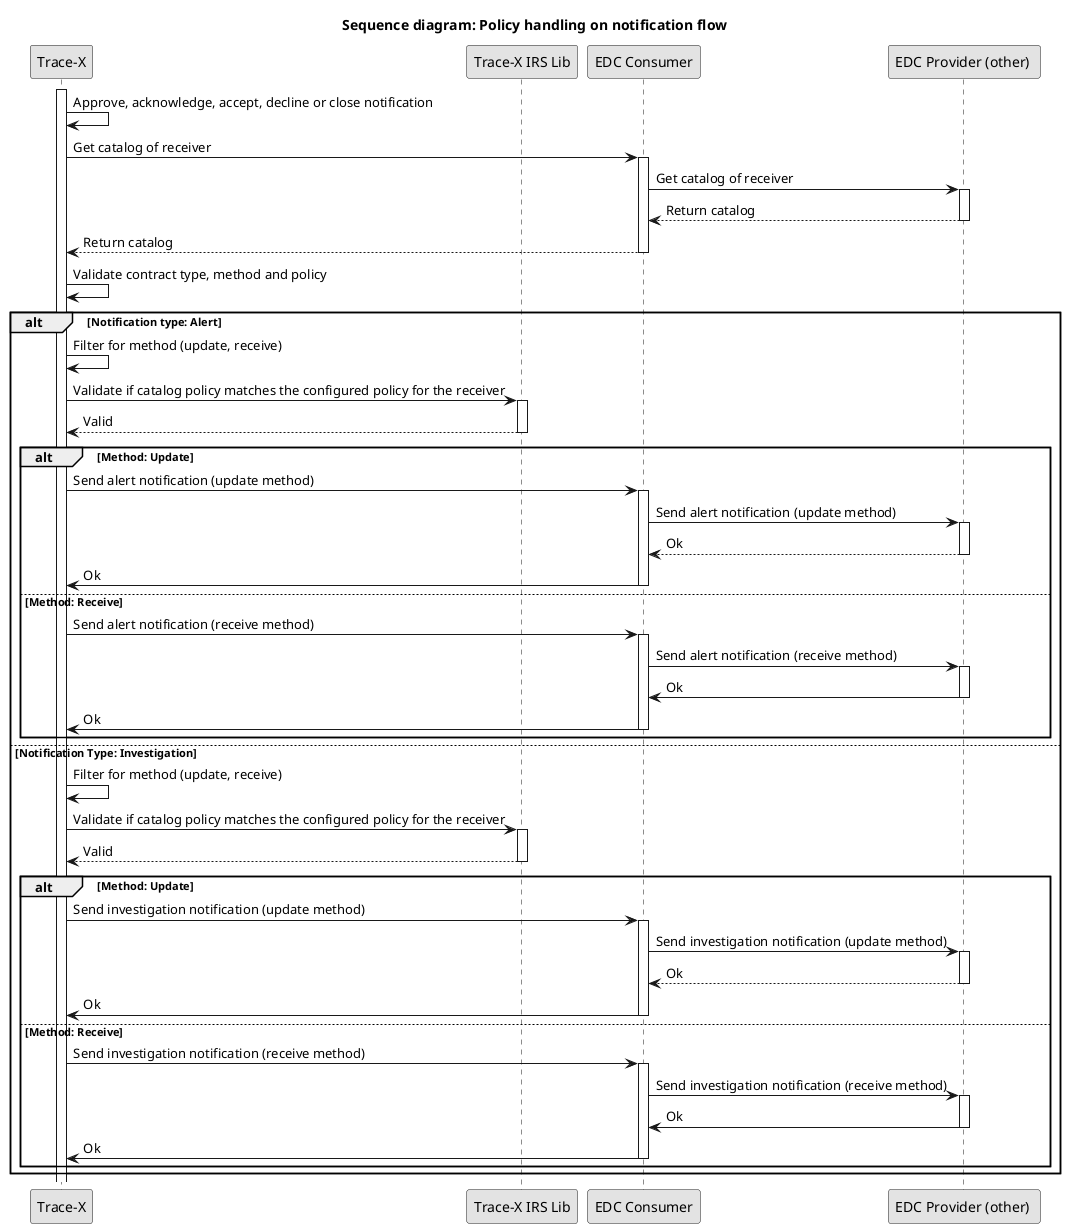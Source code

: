 @startuml
skinparam monochrome true
skinparam shadowing false
skinparam defaultFontName "Architects daughter"

title Sequence diagram: Policy handling on notification flow
participant "Trace-X" as TraceX
participant "Trace-X IRS Lib" as TraceXIRSLib
participant "EDC Consumer" as EdcConsumer
participant "EDC Provider (other) " as EdcProvider

activate TraceX
TraceX -> TraceX: Approve, acknowledge, accept, decline or close notification
TraceX -> EdcConsumer: Get catalog of receiver
activate EdcConsumer
EdcConsumer -> EdcProvider: Get catalog of receiver
activate EdcProvider
EdcProvider --> EdcConsumer: Return catalog
deactivate EdcProvider
EdcConsumer --> TraceX: Return catalog
deactivate EdcConsumer
TraceX -> TraceX: Validate contract type, method and policy

alt Notification type: Alert
    TraceX -> TraceX: Filter for method (update, receive)
    TraceX -> TraceXIRSLib: Validate if catalog policy matches the configured policy for the receiver
    activate TraceXIRSLib
    TraceXIRSLib --> TraceX: Valid
    deactivate TraceXIRSLib
    alt Method: Update
        TraceX -> EdcConsumer: Send alert notification (update method)
        activate EdcConsumer
        EdcConsumer -> EdcProvider: Send alert notification (update method)
        activate EdcProvider
        EdcProvider --> EdcConsumer: Ok
        deactivate EdcProvider
        EdcConsumer -> TraceX: Ok
        deactivate EdcConsumer
    else Method: Receive
        TraceX -> EdcConsumer: Send alert notification (receive method)
        activate EdcConsumer
        EdcConsumer -> EdcProvider: Send alert notification (receive method)
        activate EdcProvider
        EdcProvider -> EdcConsumer: Ok
        deactivate EdcProvider
        EdcConsumer -> TraceX: Ok
        deactivate EdcConsumer
    end
else Notification Type: Investigation
    TraceX -> TraceX: Filter for method (update, receive)
    TraceX -> TraceXIRSLib: Validate if catalog policy matches the configured policy for the receiver
    activate TraceXIRSLib
    TraceXIRSLib --> TraceX: Valid
    deactivate TraceXIRSLib
    alt Method: Update
        TraceX -> EdcConsumer: Send investigation notification (update method)
        activate EdcConsumer
        EdcConsumer -> EdcProvider: Send investigation notification (update method)
        activate EdcProvider
        EdcProvider --> EdcConsumer: Ok
        deactivate EdcProvider
        EdcConsumer -> TraceX: Ok
        deactivate EdcConsumer
    else Method: Receive
        TraceX -> EdcConsumer: Send investigation notification (receive method)
        activate EdcConsumer
        EdcConsumer -> EdcProvider: Send investigation notification (receive method)
        activate EdcProvider
        EdcProvider -> EdcConsumer: Ok
        deactivate EdcProvider
        EdcConsumer -> TraceX: Ok
        deactivate EdcConsumer
    end
end
@enduml

